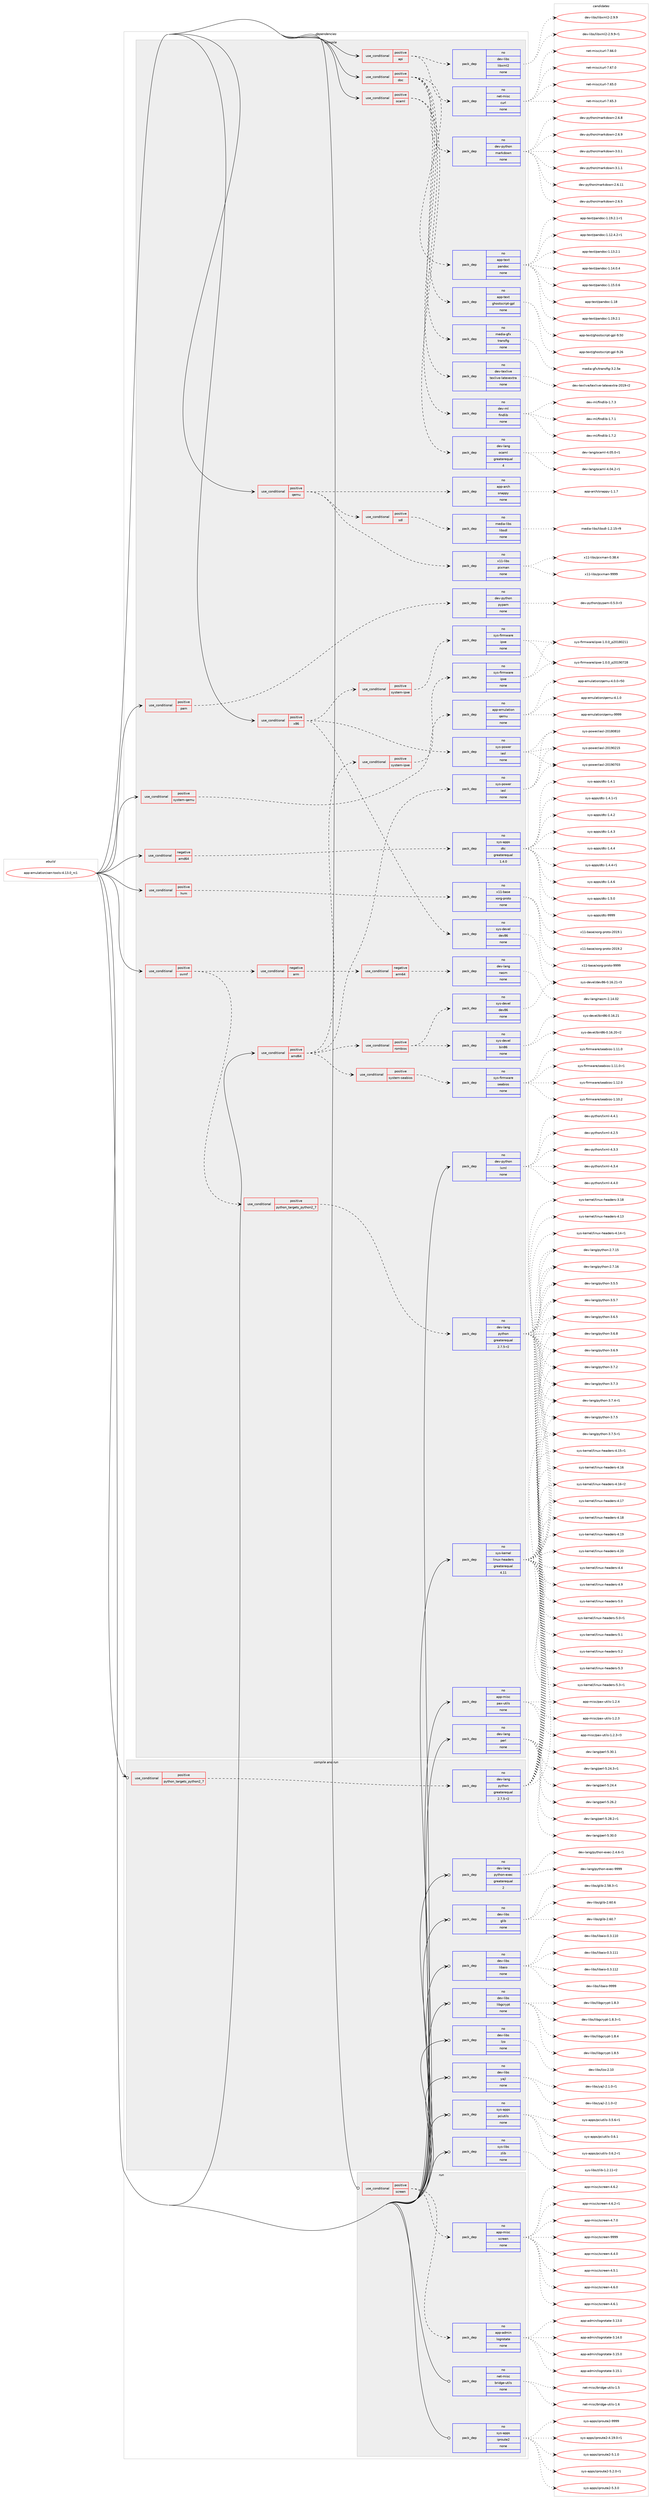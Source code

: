 digraph prolog {

# *************
# Graph options
# *************

newrank=true;
concentrate=true;
compound=true;
graph [rankdir=LR,fontname=Helvetica,fontsize=10,ranksep=1.5];#, ranksep=2.5, nodesep=0.2];
edge  [arrowhead=vee];
node  [fontname=Helvetica,fontsize=10];

# **********
# The ebuild
# **********

subgraph cluster_leftcol {
color=gray;
label=<<i>ebuild</i>>;
id [label="app-emulation/xen-tools-4.13.0_rc1", color=red, width=4, href="../app-emulation/xen-tools-4.13.0_rc1.svg"];
}

# ****************
# The dependencies
# ****************

subgraph cluster_midcol {
color=gray;
label=<<i>dependencies</i>>;
subgraph cluster_compile {
fillcolor="#eeeeee";
style=filled;
label=<<i>compile</i>>;
subgraph cond117964 {
dependency493238 [label=<<TABLE BORDER="0" CELLBORDER="1" CELLSPACING="0" CELLPADDING="4"><TR><TD ROWSPAN="3" CELLPADDING="10">use_conditional</TD></TR><TR><TD>negative</TD></TR><TR><TD>amd64</TD></TR></TABLE>>, shape=none, color=red];
subgraph pack366394 {
dependency493239 [label=<<TABLE BORDER="0" CELLBORDER="1" CELLSPACING="0" CELLPADDING="4" WIDTH="220"><TR><TD ROWSPAN="6" CELLPADDING="30">pack_dep</TD></TR><TR><TD WIDTH="110">no</TD></TR><TR><TD>sys-apps</TD></TR><TR><TD>dtc</TD></TR><TR><TD>greaterequal</TD></TR><TR><TD>1.4.0</TD></TR></TABLE>>, shape=none, color=blue];
}
dependency493238:e -> dependency493239:w [weight=20,style="dashed",arrowhead="vee"];
}
id:e -> dependency493238:w [weight=20,style="solid",arrowhead="vee"];
subgraph cond117965 {
dependency493240 [label=<<TABLE BORDER="0" CELLBORDER="1" CELLSPACING="0" CELLPADDING="4"><TR><TD ROWSPAN="3" CELLPADDING="10">use_conditional</TD></TR><TR><TD>positive</TD></TR><TR><TD>amd64</TD></TR></TABLE>>, shape=none, color=red];
subgraph pack366395 {
dependency493241 [label=<<TABLE BORDER="0" CELLBORDER="1" CELLSPACING="0" CELLPADDING="4" WIDTH="220"><TR><TD ROWSPAN="6" CELLPADDING="30">pack_dep</TD></TR><TR><TD WIDTH="110">no</TD></TR><TR><TD>sys-power</TD></TR><TR><TD>iasl</TD></TR><TR><TD>none</TD></TR><TR><TD></TD></TR></TABLE>>, shape=none, color=blue];
}
dependency493240:e -> dependency493241:w [weight=20,style="dashed",arrowhead="vee"];
subgraph cond117966 {
dependency493242 [label=<<TABLE BORDER="0" CELLBORDER="1" CELLSPACING="0" CELLPADDING="4"><TR><TD ROWSPAN="3" CELLPADDING="10">use_conditional</TD></TR><TR><TD>positive</TD></TR><TR><TD>system-seabios</TD></TR></TABLE>>, shape=none, color=red];
subgraph pack366396 {
dependency493243 [label=<<TABLE BORDER="0" CELLBORDER="1" CELLSPACING="0" CELLPADDING="4" WIDTH="220"><TR><TD ROWSPAN="6" CELLPADDING="30">pack_dep</TD></TR><TR><TD WIDTH="110">no</TD></TR><TR><TD>sys-firmware</TD></TR><TR><TD>seabios</TD></TR><TR><TD>none</TD></TR><TR><TD></TD></TR></TABLE>>, shape=none, color=blue];
}
dependency493242:e -> dependency493243:w [weight=20,style="dashed",arrowhead="vee"];
}
dependency493240:e -> dependency493242:w [weight=20,style="dashed",arrowhead="vee"];
subgraph cond117967 {
dependency493244 [label=<<TABLE BORDER="0" CELLBORDER="1" CELLSPACING="0" CELLPADDING="4"><TR><TD ROWSPAN="3" CELLPADDING="10">use_conditional</TD></TR><TR><TD>positive</TD></TR><TR><TD>system-ipxe</TD></TR></TABLE>>, shape=none, color=red];
subgraph pack366397 {
dependency493245 [label=<<TABLE BORDER="0" CELLBORDER="1" CELLSPACING="0" CELLPADDING="4" WIDTH="220"><TR><TD ROWSPAN="6" CELLPADDING="30">pack_dep</TD></TR><TR><TD WIDTH="110">no</TD></TR><TR><TD>sys-firmware</TD></TR><TR><TD>ipxe</TD></TR><TR><TD>none</TD></TR><TR><TD></TD></TR></TABLE>>, shape=none, color=blue];
}
dependency493244:e -> dependency493245:w [weight=20,style="dashed",arrowhead="vee"];
}
dependency493240:e -> dependency493244:w [weight=20,style="dashed",arrowhead="vee"];
subgraph cond117968 {
dependency493246 [label=<<TABLE BORDER="0" CELLBORDER="1" CELLSPACING="0" CELLPADDING="4"><TR><TD ROWSPAN="3" CELLPADDING="10">use_conditional</TD></TR><TR><TD>positive</TD></TR><TR><TD>rombios</TD></TR></TABLE>>, shape=none, color=red];
subgraph pack366398 {
dependency493247 [label=<<TABLE BORDER="0" CELLBORDER="1" CELLSPACING="0" CELLPADDING="4" WIDTH="220"><TR><TD ROWSPAN="6" CELLPADDING="30">pack_dep</TD></TR><TR><TD WIDTH="110">no</TD></TR><TR><TD>sys-devel</TD></TR><TR><TD>bin86</TD></TR><TR><TD>none</TD></TR><TR><TD></TD></TR></TABLE>>, shape=none, color=blue];
}
dependency493246:e -> dependency493247:w [weight=20,style="dashed",arrowhead="vee"];
subgraph pack366399 {
dependency493248 [label=<<TABLE BORDER="0" CELLBORDER="1" CELLSPACING="0" CELLPADDING="4" WIDTH="220"><TR><TD ROWSPAN="6" CELLPADDING="30">pack_dep</TD></TR><TR><TD WIDTH="110">no</TD></TR><TR><TD>sys-devel</TD></TR><TR><TD>dev86</TD></TR><TR><TD>none</TD></TR><TR><TD></TD></TR></TABLE>>, shape=none, color=blue];
}
dependency493246:e -> dependency493248:w [weight=20,style="dashed",arrowhead="vee"];
}
dependency493240:e -> dependency493246:w [weight=20,style="dashed",arrowhead="vee"];
}
id:e -> dependency493240:w [weight=20,style="solid",arrowhead="vee"];
subgraph cond117969 {
dependency493249 [label=<<TABLE BORDER="0" CELLBORDER="1" CELLSPACING="0" CELLPADDING="4"><TR><TD ROWSPAN="3" CELLPADDING="10">use_conditional</TD></TR><TR><TD>positive</TD></TR><TR><TD>api</TD></TR></TABLE>>, shape=none, color=red];
subgraph pack366400 {
dependency493250 [label=<<TABLE BORDER="0" CELLBORDER="1" CELLSPACING="0" CELLPADDING="4" WIDTH="220"><TR><TD ROWSPAN="6" CELLPADDING="30">pack_dep</TD></TR><TR><TD WIDTH="110">no</TD></TR><TR><TD>dev-libs</TD></TR><TR><TD>libxml2</TD></TR><TR><TD>none</TD></TR><TR><TD></TD></TR></TABLE>>, shape=none, color=blue];
}
dependency493249:e -> dependency493250:w [weight=20,style="dashed",arrowhead="vee"];
subgraph pack366401 {
dependency493251 [label=<<TABLE BORDER="0" CELLBORDER="1" CELLSPACING="0" CELLPADDING="4" WIDTH="220"><TR><TD ROWSPAN="6" CELLPADDING="30">pack_dep</TD></TR><TR><TD WIDTH="110">no</TD></TR><TR><TD>net-misc</TD></TR><TR><TD>curl</TD></TR><TR><TD>none</TD></TR><TR><TD></TD></TR></TABLE>>, shape=none, color=blue];
}
dependency493249:e -> dependency493251:w [weight=20,style="dashed",arrowhead="vee"];
}
id:e -> dependency493249:w [weight=20,style="solid",arrowhead="vee"];
subgraph cond117970 {
dependency493252 [label=<<TABLE BORDER="0" CELLBORDER="1" CELLSPACING="0" CELLPADDING="4"><TR><TD ROWSPAN="3" CELLPADDING="10">use_conditional</TD></TR><TR><TD>positive</TD></TR><TR><TD>doc</TD></TR></TABLE>>, shape=none, color=red];
subgraph pack366402 {
dependency493253 [label=<<TABLE BORDER="0" CELLBORDER="1" CELLSPACING="0" CELLPADDING="4" WIDTH="220"><TR><TD ROWSPAN="6" CELLPADDING="30">pack_dep</TD></TR><TR><TD WIDTH="110">no</TD></TR><TR><TD>app-text</TD></TR><TR><TD>ghostscript-gpl</TD></TR><TR><TD>none</TD></TR><TR><TD></TD></TR></TABLE>>, shape=none, color=blue];
}
dependency493252:e -> dependency493253:w [weight=20,style="dashed",arrowhead="vee"];
subgraph pack366403 {
dependency493254 [label=<<TABLE BORDER="0" CELLBORDER="1" CELLSPACING="0" CELLPADDING="4" WIDTH="220"><TR><TD ROWSPAN="6" CELLPADDING="30">pack_dep</TD></TR><TR><TD WIDTH="110">no</TD></TR><TR><TD>app-text</TD></TR><TR><TD>pandoc</TD></TR><TR><TD>none</TD></TR><TR><TD></TD></TR></TABLE>>, shape=none, color=blue];
}
dependency493252:e -> dependency493254:w [weight=20,style="dashed",arrowhead="vee"];
subgraph pack366404 {
dependency493255 [label=<<TABLE BORDER="0" CELLBORDER="1" CELLSPACING="0" CELLPADDING="4" WIDTH="220"><TR><TD ROWSPAN="6" CELLPADDING="30">pack_dep</TD></TR><TR><TD WIDTH="110">no</TD></TR><TR><TD>dev-python</TD></TR><TR><TD>markdown</TD></TR><TR><TD>none</TD></TR><TR><TD></TD></TR></TABLE>>, shape=none, color=blue];
}
dependency493252:e -> dependency493255:w [weight=20,style="dashed",arrowhead="vee"];
subgraph pack366405 {
dependency493256 [label=<<TABLE BORDER="0" CELLBORDER="1" CELLSPACING="0" CELLPADDING="4" WIDTH="220"><TR><TD ROWSPAN="6" CELLPADDING="30">pack_dep</TD></TR><TR><TD WIDTH="110">no</TD></TR><TR><TD>dev-texlive</TD></TR><TR><TD>texlive-latexextra</TD></TR><TR><TD>none</TD></TR><TR><TD></TD></TR></TABLE>>, shape=none, color=blue];
}
dependency493252:e -> dependency493256:w [weight=20,style="dashed",arrowhead="vee"];
subgraph pack366406 {
dependency493257 [label=<<TABLE BORDER="0" CELLBORDER="1" CELLSPACING="0" CELLPADDING="4" WIDTH="220"><TR><TD ROWSPAN="6" CELLPADDING="30">pack_dep</TD></TR><TR><TD WIDTH="110">no</TD></TR><TR><TD>media-gfx</TD></TR><TR><TD>transfig</TD></TR><TR><TD>none</TD></TR><TR><TD></TD></TR></TABLE>>, shape=none, color=blue];
}
dependency493252:e -> dependency493257:w [weight=20,style="dashed",arrowhead="vee"];
}
id:e -> dependency493252:w [weight=20,style="solid",arrowhead="vee"];
subgraph cond117971 {
dependency493258 [label=<<TABLE BORDER="0" CELLBORDER="1" CELLSPACING="0" CELLPADDING="4"><TR><TD ROWSPAN="3" CELLPADDING="10">use_conditional</TD></TR><TR><TD>positive</TD></TR><TR><TD>hvm</TD></TR></TABLE>>, shape=none, color=red];
subgraph pack366407 {
dependency493259 [label=<<TABLE BORDER="0" CELLBORDER="1" CELLSPACING="0" CELLPADDING="4" WIDTH="220"><TR><TD ROWSPAN="6" CELLPADDING="30">pack_dep</TD></TR><TR><TD WIDTH="110">no</TD></TR><TR><TD>x11-base</TD></TR><TR><TD>xorg-proto</TD></TR><TR><TD>none</TD></TR><TR><TD></TD></TR></TABLE>>, shape=none, color=blue];
}
dependency493258:e -> dependency493259:w [weight=20,style="dashed",arrowhead="vee"];
}
id:e -> dependency493258:w [weight=20,style="solid",arrowhead="vee"];
subgraph cond117972 {
dependency493260 [label=<<TABLE BORDER="0" CELLBORDER="1" CELLSPACING="0" CELLPADDING="4"><TR><TD ROWSPAN="3" CELLPADDING="10">use_conditional</TD></TR><TR><TD>positive</TD></TR><TR><TD>ocaml</TD></TR></TABLE>>, shape=none, color=red];
subgraph pack366408 {
dependency493261 [label=<<TABLE BORDER="0" CELLBORDER="1" CELLSPACING="0" CELLPADDING="4" WIDTH="220"><TR><TD ROWSPAN="6" CELLPADDING="30">pack_dep</TD></TR><TR><TD WIDTH="110">no</TD></TR><TR><TD>dev-ml</TD></TR><TR><TD>findlib</TD></TR><TR><TD>none</TD></TR><TR><TD></TD></TR></TABLE>>, shape=none, color=blue];
}
dependency493260:e -> dependency493261:w [weight=20,style="dashed",arrowhead="vee"];
subgraph pack366409 {
dependency493262 [label=<<TABLE BORDER="0" CELLBORDER="1" CELLSPACING="0" CELLPADDING="4" WIDTH="220"><TR><TD ROWSPAN="6" CELLPADDING="30">pack_dep</TD></TR><TR><TD WIDTH="110">no</TD></TR><TR><TD>dev-lang</TD></TR><TR><TD>ocaml</TD></TR><TR><TD>greaterequal</TD></TR><TR><TD>4</TD></TR></TABLE>>, shape=none, color=blue];
}
dependency493260:e -> dependency493262:w [weight=20,style="dashed",arrowhead="vee"];
}
id:e -> dependency493260:w [weight=20,style="solid",arrowhead="vee"];
subgraph cond117973 {
dependency493263 [label=<<TABLE BORDER="0" CELLBORDER="1" CELLSPACING="0" CELLPADDING="4"><TR><TD ROWSPAN="3" CELLPADDING="10">use_conditional</TD></TR><TR><TD>positive</TD></TR><TR><TD>ovmf</TD></TR></TABLE>>, shape=none, color=red];
subgraph cond117974 {
dependency493264 [label=<<TABLE BORDER="0" CELLBORDER="1" CELLSPACING="0" CELLPADDING="4"><TR><TD ROWSPAN="3" CELLPADDING="10">use_conditional</TD></TR><TR><TD>negative</TD></TR><TR><TD>arm</TD></TR></TABLE>>, shape=none, color=red];
subgraph cond117975 {
dependency493265 [label=<<TABLE BORDER="0" CELLBORDER="1" CELLSPACING="0" CELLPADDING="4"><TR><TD ROWSPAN="3" CELLPADDING="10">use_conditional</TD></TR><TR><TD>negative</TD></TR><TR><TD>arm64</TD></TR></TABLE>>, shape=none, color=red];
subgraph pack366410 {
dependency493266 [label=<<TABLE BORDER="0" CELLBORDER="1" CELLSPACING="0" CELLPADDING="4" WIDTH="220"><TR><TD ROWSPAN="6" CELLPADDING="30">pack_dep</TD></TR><TR><TD WIDTH="110">no</TD></TR><TR><TD>dev-lang</TD></TR><TR><TD>nasm</TD></TR><TR><TD>none</TD></TR><TR><TD></TD></TR></TABLE>>, shape=none, color=blue];
}
dependency493265:e -> dependency493266:w [weight=20,style="dashed",arrowhead="vee"];
}
dependency493264:e -> dependency493265:w [weight=20,style="dashed",arrowhead="vee"];
}
dependency493263:e -> dependency493264:w [weight=20,style="dashed",arrowhead="vee"];
subgraph cond117976 {
dependency493267 [label=<<TABLE BORDER="0" CELLBORDER="1" CELLSPACING="0" CELLPADDING="4"><TR><TD ROWSPAN="3" CELLPADDING="10">use_conditional</TD></TR><TR><TD>positive</TD></TR><TR><TD>python_targets_python2_7</TD></TR></TABLE>>, shape=none, color=red];
subgraph pack366411 {
dependency493268 [label=<<TABLE BORDER="0" CELLBORDER="1" CELLSPACING="0" CELLPADDING="4" WIDTH="220"><TR><TD ROWSPAN="6" CELLPADDING="30">pack_dep</TD></TR><TR><TD WIDTH="110">no</TD></TR><TR><TD>dev-lang</TD></TR><TR><TD>python</TD></TR><TR><TD>greaterequal</TD></TR><TR><TD>2.7.5-r2</TD></TR></TABLE>>, shape=none, color=blue];
}
dependency493267:e -> dependency493268:w [weight=20,style="dashed",arrowhead="vee"];
}
dependency493263:e -> dependency493267:w [weight=20,style="dashed",arrowhead="vee"];
}
id:e -> dependency493263:w [weight=20,style="solid",arrowhead="vee"];
subgraph cond117977 {
dependency493269 [label=<<TABLE BORDER="0" CELLBORDER="1" CELLSPACING="0" CELLPADDING="4"><TR><TD ROWSPAN="3" CELLPADDING="10">use_conditional</TD></TR><TR><TD>positive</TD></TR><TR><TD>pam</TD></TR></TABLE>>, shape=none, color=red];
subgraph pack366412 {
dependency493270 [label=<<TABLE BORDER="0" CELLBORDER="1" CELLSPACING="0" CELLPADDING="4" WIDTH="220"><TR><TD ROWSPAN="6" CELLPADDING="30">pack_dep</TD></TR><TR><TD WIDTH="110">no</TD></TR><TR><TD>dev-python</TD></TR><TR><TD>pypam</TD></TR><TR><TD>none</TD></TR><TR><TD></TD></TR></TABLE>>, shape=none, color=blue];
}
dependency493269:e -> dependency493270:w [weight=20,style="dashed",arrowhead="vee"];
}
id:e -> dependency493269:w [weight=20,style="solid",arrowhead="vee"];
subgraph cond117978 {
dependency493271 [label=<<TABLE BORDER="0" CELLBORDER="1" CELLSPACING="0" CELLPADDING="4"><TR><TD ROWSPAN="3" CELLPADDING="10">use_conditional</TD></TR><TR><TD>positive</TD></TR><TR><TD>qemu</TD></TR></TABLE>>, shape=none, color=red];
subgraph pack366413 {
dependency493272 [label=<<TABLE BORDER="0" CELLBORDER="1" CELLSPACING="0" CELLPADDING="4" WIDTH="220"><TR><TD ROWSPAN="6" CELLPADDING="30">pack_dep</TD></TR><TR><TD WIDTH="110">no</TD></TR><TR><TD>app-arch</TD></TR><TR><TD>snappy</TD></TR><TR><TD>none</TD></TR><TR><TD></TD></TR></TABLE>>, shape=none, color=blue];
}
dependency493271:e -> dependency493272:w [weight=20,style="dashed",arrowhead="vee"];
subgraph pack366414 {
dependency493273 [label=<<TABLE BORDER="0" CELLBORDER="1" CELLSPACING="0" CELLPADDING="4" WIDTH="220"><TR><TD ROWSPAN="6" CELLPADDING="30">pack_dep</TD></TR><TR><TD WIDTH="110">no</TD></TR><TR><TD>x11-libs</TD></TR><TR><TD>pixman</TD></TR><TR><TD>none</TD></TR><TR><TD></TD></TR></TABLE>>, shape=none, color=blue];
}
dependency493271:e -> dependency493273:w [weight=20,style="dashed",arrowhead="vee"];
subgraph cond117979 {
dependency493274 [label=<<TABLE BORDER="0" CELLBORDER="1" CELLSPACING="0" CELLPADDING="4"><TR><TD ROWSPAN="3" CELLPADDING="10">use_conditional</TD></TR><TR><TD>positive</TD></TR><TR><TD>sdl</TD></TR></TABLE>>, shape=none, color=red];
subgraph pack366415 {
dependency493275 [label=<<TABLE BORDER="0" CELLBORDER="1" CELLSPACING="0" CELLPADDING="4" WIDTH="220"><TR><TD ROWSPAN="6" CELLPADDING="30">pack_dep</TD></TR><TR><TD WIDTH="110">no</TD></TR><TR><TD>media-libs</TD></TR><TR><TD>libsdl</TD></TR><TR><TD>none</TD></TR><TR><TD></TD></TR></TABLE>>, shape=none, color=blue];
}
dependency493274:e -> dependency493275:w [weight=20,style="dashed",arrowhead="vee"];
}
dependency493271:e -> dependency493274:w [weight=20,style="dashed",arrowhead="vee"];
}
id:e -> dependency493271:w [weight=20,style="solid",arrowhead="vee"];
subgraph cond117980 {
dependency493276 [label=<<TABLE BORDER="0" CELLBORDER="1" CELLSPACING="0" CELLPADDING="4"><TR><TD ROWSPAN="3" CELLPADDING="10">use_conditional</TD></TR><TR><TD>positive</TD></TR><TR><TD>system-qemu</TD></TR></TABLE>>, shape=none, color=red];
subgraph pack366416 {
dependency493277 [label=<<TABLE BORDER="0" CELLBORDER="1" CELLSPACING="0" CELLPADDING="4" WIDTH="220"><TR><TD ROWSPAN="6" CELLPADDING="30">pack_dep</TD></TR><TR><TD WIDTH="110">no</TD></TR><TR><TD>app-emulation</TD></TR><TR><TD>qemu</TD></TR><TR><TD>none</TD></TR><TR><TD></TD></TR></TABLE>>, shape=none, color=blue];
}
dependency493276:e -> dependency493277:w [weight=20,style="dashed",arrowhead="vee"];
}
id:e -> dependency493276:w [weight=20,style="solid",arrowhead="vee"];
subgraph cond117981 {
dependency493278 [label=<<TABLE BORDER="0" CELLBORDER="1" CELLSPACING="0" CELLPADDING="4"><TR><TD ROWSPAN="3" CELLPADDING="10">use_conditional</TD></TR><TR><TD>positive</TD></TR><TR><TD>x86</TD></TR></TABLE>>, shape=none, color=red];
subgraph pack366417 {
dependency493279 [label=<<TABLE BORDER="0" CELLBORDER="1" CELLSPACING="0" CELLPADDING="4" WIDTH="220"><TR><TD ROWSPAN="6" CELLPADDING="30">pack_dep</TD></TR><TR><TD WIDTH="110">no</TD></TR><TR><TD>sys-devel</TD></TR><TR><TD>dev86</TD></TR><TR><TD>none</TD></TR><TR><TD></TD></TR></TABLE>>, shape=none, color=blue];
}
dependency493278:e -> dependency493279:w [weight=20,style="dashed",arrowhead="vee"];
subgraph cond117982 {
dependency493280 [label=<<TABLE BORDER="0" CELLBORDER="1" CELLSPACING="0" CELLPADDING="4"><TR><TD ROWSPAN="3" CELLPADDING="10">use_conditional</TD></TR><TR><TD>positive</TD></TR><TR><TD>system-ipxe</TD></TR></TABLE>>, shape=none, color=red];
subgraph pack366418 {
dependency493281 [label=<<TABLE BORDER="0" CELLBORDER="1" CELLSPACING="0" CELLPADDING="4" WIDTH="220"><TR><TD ROWSPAN="6" CELLPADDING="30">pack_dep</TD></TR><TR><TD WIDTH="110">no</TD></TR><TR><TD>sys-firmware</TD></TR><TR><TD>ipxe</TD></TR><TR><TD>none</TD></TR><TR><TD></TD></TR></TABLE>>, shape=none, color=blue];
}
dependency493280:e -> dependency493281:w [weight=20,style="dashed",arrowhead="vee"];
}
dependency493278:e -> dependency493280:w [weight=20,style="dashed",arrowhead="vee"];
subgraph pack366419 {
dependency493282 [label=<<TABLE BORDER="0" CELLBORDER="1" CELLSPACING="0" CELLPADDING="4" WIDTH="220"><TR><TD ROWSPAN="6" CELLPADDING="30">pack_dep</TD></TR><TR><TD WIDTH="110">no</TD></TR><TR><TD>sys-power</TD></TR><TR><TD>iasl</TD></TR><TR><TD>none</TD></TR><TR><TD></TD></TR></TABLE>>, shape=none, color=blue];
}
dependency493278:e -> dependency493282:w [weight=20,style="dashed",arrowhead="vee"];
}
id:e -> dependency493278:w [weight=20,style="solid",arrowhead="vee"];
subgraph pack366420 {
dependency493283 [label=<<TABLE BORDER="0" CELLBORDER="1" CELLSPACING="0" CELLPADDING="4" WIDTH="220"><TR><TD ROWSPAN="6" CELLPADDING="30">pack_dep</TD></TR><TR><TD WIDTH="110">no</TD></TR><TR><TD>app-misc</TD></TR><TR><TD>pax-utils</TD></TR><TR><TD>none</TD></TR><TR><TD></TD></TR></TABLE>>, shape=none, color=blue];
}
id:e -> dependency493283:w [weight=20,style="solid",arrowhead="vee"];
subgraph pack366421 {
dependency493284 [label=<<TABLE BORDER="0" CELLBORDER="1" CELLSPACING="0" CELLPADDING="4" WIDTH="220"><TR><TD ROWSPAN="6" CELLPADDING="30">pack_dep</TD></TR><TR><TD WIDTH="110">no</TD></TR><TR><TD>dev-lang</TD></TR><TR><TD>perl</TD></TR><TR><TD>none</TD></TR><TR><TD></TD></TR></TABLE>>, shape=none, color=blue];
}
id:e -> dependency493284:w [weight=20,style="solid",arrowhead="vee"];
subgraph pack366422 {
dependency493285 [label=<<TABLE BORDER="0" CELLBORDER="1" CELLSPACING="0" CELLPADDING="4" WIDTH="220"><TR><TD ROWSPAN="6" CELLPADDING="30">pack_dep</TD></TR><TR><TD WIDTH="110">no</TD></TR><TR><TD>dev-python</TD></TR><TR><TD>lxml</TD></TR><TR><TD>none</TD></TR><TR><TD></TD></TR></TABLE>>, shape=none, color=blue];
}
id:e -> dependency493285:w [weight=20,style="solid",arrowhead="vee"];
subgraph pack366423 {
dependency493286 [label=<<TABLE BORDER="0" CELLBORDER="1" CELLSPACING="0" CELLPADDING="4" WIDTH="220"><TR><TD ROWSPAN="6" CELLPADDING="30">pack_dep</TD></TR><TR><TD WIDTH="110">no</TD></TR><TR><TD>sys-kernel</TD></TR><TR><TD>linux-headers</TD></TR><TR><TD>greaterequal</TD></TR><TR><TD>4.11</TD></TR></TABLE>>, shape=none, color=blue];
}
id:e -> dependency493286:w [weight=20,style="solid",arrowhead="vee"];
}
subgraph cluster_compileandrun {
fillcolor="#eeeeee";
style=filled;
label=<<i>compile and run</i>>;
subgraph cond117983 {
dependency493287 [label=<<TABLE BORDER="0" CELLBORDER="1" CELLSPACING="0" CELLPADDING="4"><TR><TD ROWSPAN="3" CELLPADDING="10">use_conditional</TD></TR><TR><TD>positive</TD></TR><TR><TD>python_targets_python2_7</TD></TR></TABLE>>, shape=none, color=red];
subgraph pack366424 {
dependency493288 [label=<<TABLE BORDER="0" CELLBORDER="1" CELLSPACING="0" CELLPADDING="4" WIDTH="220"><TR><TD ROWSPAN="6" CELLPADDING="30">pack_dep</TD></TR><TR><TD WIDTH="110">no</TD></TR><TR><TD>dev-lang</TD></TR><TR><TD>python</TD></TR><TR><TD>greaterequal</TD></TR><TR><TD>2.7.5-r2</TD></TR></TABLE>>, shape=none, color=blue];
}
dependency493287:e -> dependency493288:w [weight=20,style="dashed",arrowhead="vee"];
}
id:e -> dependency493287:w [weight=20,style="solid",arrowhead="odotvee"];
subgraph pack366425 {
dependency493289 [label=<<TABLE BORDER="0" CELLBORDER="1" CELLSPACING="0" CELLPADDING="4" WIDTH="220"><TR><TD ROWSPAN="6" CELLPADDING="30">pack_dep</TD></TR><TR><TD WIDTH="110">no</TD></TR><TR><TD>dev-lang</TD></TR><TR><TD>python-exec</TD></TR><TR><TD>greaterequal</TD></TR><TR><TD>2</TD></TR></TABLE>>, shape=none, color=blue];
}
id:e -> dependency493289:w [weight=20,style="solid",arrowhead="odotvee"];
subgraph pack366426 {
dependency493290 [label=<<TABLE BORDER="0" CELLBORDER="1" CELLSPACING="0" CELLPADDING="4" WIDTH="220"><TR><TD ROWSPAN="6" CELLPADDING="30">pack_dep</TD></TR><TR><TD WIDTH="110">no</TD></TR><TR><TD>dev-libs</TD></TR><TR><TD>glib</TD></TR><TR><TD>none</TD></TR><TR><TD></TD></TR></TABLE>>, shape=none, color=blue];
}
id:e -> dependency493290:w [weight=20,style="solid",arrowhead="odotvee"];
subgraph pack366427 {
dependency493291 [label=<<TABLE BORDER="0" CELLBORDER="1" CELLSPACING="0" CELLPADDING="4" WIDTH="220"><TR><TD ROWSPAN="6" CELLPADDING="30">pack_dep</TD></TR><TR><TD WIDTH="110">no</TD></TR><TR><TD>dev-libs</TD></TR><TR><TD>libaio</TD></TR><TR><TD>none</TD></TR><TR><TD></TD></TR></TABLE>>, shape=none, color=blue];
}
id:e -> dependency493291:w [weight=20,style="solid",arrowhead="odotvee"];
subgraph pack366428 {
dependency493292 [label=<<TABLE BORDER="0" CELLBORDER="1" CELLSPACING="0" CELLPADDING="4" WIDTH="220"><TR><TD ROWSPAN="6" CELLPADDING="30">pack_dep</TD></TR><TR><TD WIDTH="110">no</TD></TR><TR><TD>dev-libs</TD></TR><TR><TD>libgcrypt</TD></TR><TR><TD>none</TD></TR><TR><TD></TD></TR></TABLE>>, shape=none, color=blue];
}
id:e -> dependency493292:w [weight=20,style="solid",arrowhead="odotvee"];
subgraph pack366429 {
dependency493293 [label=<<TABLE BORDER="0" CELLBORDER="1" CELLSPACING="0" CELLPADDING="4" WIDTH="220"><TR><TD ROWSPAN="6" CELLPADDING="30">pack_dep</TD></TR><TR><TD WIDTH="110">no</TD></TR><TR><TD>dev-libs</TD></TR><TR><TD>lzo</TD></TR><TR><TD>none</TD></TR><TR><TD></TD></TR></TABLE>>, shape=none, color=blue];
}
id:e -> dependency493293:w [weight=20,style="solid",arrowhead="odotvee"];
subgraph pack366430 {
dependency493294 [label=<<TABLE BORDER="0" CELLBORDER="1" CELLSPACING="0" CELLPADDING="4" WIDTH="220"><TR><TD ROWSPAN="6" CELLPADDING="30">pack_dep</TD></TR><TR><TD WIDTH="110">no</TD></TR><TR><TD>dev-libs</TD></TR><TR><TD>yajl</TD></TR><TR><TD>none</TD></TR><TR><TD></TD></TR></TABLE>>, shape=none, color=blue];
}
id:e -> dependency493294:w [weight=20,style="solid",arrowhead="odotvee"];
subgraph pack366431 {
dependency493295 [label=<<TABLE BORDER="0" CELLBORDER="1" CELLSPACING="0" CELLPADDING="4" WIDTH="220"><TR><TD ROWSPAN="6" CELLPADDING="30">pack_dep</TD></TR><TR><TD WIDTH="110">no</TD></TR><TR><TD>sys-apps</TD></TR><TR><TD>pciutils</TD></TR><TR><TD>none</TD></TR><TR><TD></TD></TR></TABLE>>, shape=none, color=blue];
}
id:e -> dependency493295:w [weight=20,style="solid",arrowhead="odotvee"];
subgraph pack366432 {
dependency493296 [label=<<TABLE BORDER="0" CELLBORDER="1" CELLSPACING="0" CELLPADDING="4" WIDTH="220"><TR><TD ROWSPAN="6" CELLPADDING="30">pack_dep</TD></TR><TR><TD WIDTH="110">no</TD></TR><TR><TD>sys-libs</TD></TR><TR><TD>zlib</TD></TR><TR><TD>none</TD></TR><TR><TD></TD></TR></TABLE>>, shape=none, color=blue];
}
id:e -> dependency493296:w [weight=20,style="solid",arrowhead="odotvee"];
}
subgraph cluster_run {
fillcolor="#eeeeee";
style=filled;
label=<<i>run</i>>;
subgraph cond117984 {
dependency493297 [label=<<TABLE BORDER="0" CELLBORDER="1" CELLSPACING="0" CELLPADDING="4"><TR><TD ROWSPAN="3" CELLPADDING="10">use_conditional</TD></TR><TR><TD>positive</TD></TR><TR><TD>screen</TD></TR></TABLE>>, shape=none, color=red];
subgraph pack366433 {
dependency493298 [label=<<TABLE BORDER="0" CELLBORDER="1" CELLSPACING="0" CELLPADDING="4" WIDTH="220"><TR><TD ROWSPAN="6" CELLPADDING="30">pack_dep</TD></TR><TR><TD WIDTH="110">no</TD></TR><TR><TD>app-misc</TD></TR><TR><TD>screen</TD></TR><TR><TD>none</TD></TR><TR><TD></TD></TR></TABLE>>, shape=none, color=blue];
}
dependency493297:e -> dependency493298:w [weight=20,style="dashed",arrowhead="vee"];
subgraph pack366434 {
dependency493299 [label=<<TABLE BORDER="0" CELLBORDER="1" CELLSPACING="0" CELLPADDING="4" WIDTH="220"><TR><TD ROWSPAN="6" CELLPADDING="30">pack_dep</TD></TR><TR><TD WIDTH="110">no</TD></TR><TR><TD>app-admin</TD></TR><TR><TD>logrotate</TD></TR><TR><TD>none</TD></TR><TR><TD></TD></TR></TABLE>>, shape=none, color=blue];
}
dependency493297:e -> dependency493299:w [weight=20,style="dashed",arrowhead="vee"];
}
id:e -> dependency493297:w [weight=20,style="solid",arrowhead="odot"];
subgraph pack366435 {
dependency493300 [label=<<TABLE BORDER="0" CELLBORDER="1" CELLSPACING="0" CELLPADDING="4" WIDTH="220"><TR><TD ROWSPAN="6" CELLPADDING="30">pack_dep</TD></TR><TR><TD WIDTH="110">no</TD></TR><TR><TD>net-misc</TD></TR><TR><TD>bridge-utils</TD></TR><TR><TD>none</TD></TR><TR><TD></TD></TR></TABLE>>, shape=none, color=blue];
}
id:e -> dependency493300:w [weight=20,style="solid",arrowhead="odot"];
subgraph pack366436 {
dependency493301 [label=<<TABLE BORDER="0" CELLBORDER="1" CELLSPACING="0" CELLPADDING="4" WIDTH="220"><TR><TD ROWSPAN="6" CELLPADDING="30">pack_dep</TD></TR><TR><TD WIDTH="110">no</TD></TR><TR><TD>sys-apps</TD></TR><TR><TD>iproute2</TD></TR><TR><TD>none</TD></TR><TR><TD></TD></TR></TABLE>>, shape=none, color=blue];
}
id:e -> dependency493301:w [weight=20,style="solid",arrowhead="odot"];
}
}

# **************
# The candidates
# **************

subgraph cluster_choices {
rank=same;
color=gray;
label=<<i>candidates</i>>;

subgraph choice366394 {
color=black;
nodesep=1;
choice11512111545971121121154710011699454946524649 [label="sys-apps/dtc-1.4.1", color=red, width=4,href="../sys-apps/dtc-1.4.1.svg"];
choice115121115459711211211547100116994549465246494511449 [label="sys-apps/dtc-1.4.1-r1", color=red, width=4,href="../sys-apps/dtc-1.4.1-r1.svg"];
choice11512111545971121121154710011699454946524650 [label="sys-apps/dtc-1.4.2", color=red, width=4,href="../sys-apps/dtc-1.4.2.svg"];
choice11512111545971121121154710011699454946524651 [label="sys-apps/dtc-1.4.3", color=red, width=4,href="../sys-apps/dtc-1.4.3.svg"];
choice11512111545971121121154710011699454946524652 [label="sys-apps/dtc-1.4.4", color=red, width=4,href="../sys-apps/dtc-1.4.4.svg"];
choice115121115459711211211547100116994549465246524511449 [label="sys-apps/dtc-1.4.4-r1", color=red, width=4,href="../sys-apps/dtc-1.4.4-r1.svg"];
choice11512111545971121121154710011699454946524654 [label="sys-apps/dtc-1.4.6", color=red, width=4,href="../sys-apps/dtc-1.4.6.svg"];
choice11512111545971121121154710011699454946534648 [label="sys-apps/dtc-1.5.0", color=red, width=4,href="../sys-apps/dtc-1.5.0.svg"];
choice115121115459711211211547100116994557575757 [label="sys-apps/dtc-9999", color=red, width=4,href="../sys-apps/dtc-9999.svg"];
dependency493239:e -> choice11512111545971121121154710011699454946524649:w [style=dotted,weight="100"];
dependency493239:e -> choice115121115459711211211547100116994549465246494511449:w [style=dotted,weight="100"];
dependency493239:e -> choice11512111545971121121154710011699454946524650:w [style=dotted,weight="100"];
dependency493239:e -> choice11512111545971121121154710011699454946524651:w [style=dotted,weight="100"];
dependency493239:e -> choice11512111545971121121154710011699454946524652:w [style=dotted,weight="100"];
dependency493239:e -> choice115121115459711211211547100116994549465246524511449:w [style=dotted,weight="100"];
dependency493239:e -> choice11512111545971121121154710011699454946524654:w [style=dotted,weight="100"];
dependency493239:e -> choice11512111545971121121154710011699454946534648:w [style=dotted,weight="100"];
dependency493239:e -> choice115121115459711211211547100116994557575757:w [style=dotted,weight="100"];
}
subgraph choice366395 {
color=black;
nodesep=1;
choice115121115451121111191011144710597115108455048495648564948 [label="sys-power/iasl-20180810", color=red, width=4,href="../sys-power/iasl-20180810.svg"];
choice115121115451121111191011144710597115108455048495748504953 [label="sys-power/iasl-20190215", color=red, width=4,href="../sys-power/iasl-20190215.svg"];
choice115121115451121111191011144710597115108455048495748554851 [label="sys-power/iasl-20190703", color=red, width=4,href="../sys-power/iasl-20190703.svg"];
dependency493241:e -> choice115121115451121111191011144710597115108455048495648564948:w [style=dotted,weight="100"];
dependency493241:e -> choice115121115451121111191011144710597115108455048495748504953:w [style=dotted,weight="100"];
dependency493241:e -> choice115121115451121111191011144710597115108455048495748554851:w [style=dotted,weight="100"];
}
subgraph choice366396 {
color=black;
nodesep=1;
choice115121115451021051141091199711410147115101979810511111545494649484650 [label="sys-firmware/seabios-1.10.2", color=red, width=4,href="../sys-firmware/seabios-1.10.2.svg"];
choice115121115451021051141091199711410147115101979810511111545494649494648 [label="sys-firmware/seabios-1.11.0", color=red, width=4,href="../sys-firmware/seabios-1.11.0.svg"];
choice1151211154510210511410911997114101471151019798105111115454946494946484511449 [label="sys-firmware/seabios-1.11.0-r1", color=red, width=4,href="../sys-firmware/seabios-1.11.0-r1.svg"];
choice115121115451021051141091199711410147115101979810511111545494649504648 [label="sys-firmware/seabios-1.12.0", color=red, width=4,href="../sys-firmware/seabios-1.12.0.svg"];
dependency493243:e -> choice115121115451021051141091199711410147115101979810511111545494649484650:w [style=dotted,weight="100"];
dependency493243:e -> choice115121115451021051141091199711410147115101979810511111545494649494648:w [style=dotted,weight="100"];
dependency493243:e -> choice1151211154510210511410911997114101471151019798105111115454946494946484511449:w [style=dotted,weight="100"];
dependency493243:e -> choice115121115451021051141091199711410147115101979810511111545494649504648:w [style=dotted,weight="100"];
}
subgraph choice366397 {
color=black;
nodesep=1;
choice115121115451021051141091199711410147105112120101454946484648951125048495648504949 [label="sys-firmware/ipxe-1.0.0_p20180211", color=red, width=4,href="../sys-firmware/ipxe-1.0.0_p20180211.svg"];
choice115121115451021051141091199711410147105112120101454946484648951125048495748555056 [label="sys-firmware/ipxe-1.0.0_p20190728", color=red, width=4,href="../sys-firmware/ipxe-1.0.0_p20190728.svg"];
dependency493245:e -> choice115121115451021051141091199711410147105112120101454946484648951125048495648504949:w [style=dotted,weight="100"];
dependency493245:e -> choice115121115451021051141091199711410147105112120101454946484648951125048495748555056:w [style=dotted,weight="100"];
}
subgraph choice366398 {
color=black;
nodesep=1;
choice115121115451001011181011084798105110565445484649544650484511450 [label="sys-devel/bin86-0.16.20-r2", color=red, width=4,href="../sys-devel/bin86-0.16.20-r2.svg"];
choice11512111545100101118101108479810511056544548464954465049 [label="sys-devel/bin86-0.16.21", color=red, width=4,href="../sys-devel/bin86-0.16.21.svg"];
dependency493247:e -> choice115121115451001011181011084798105110565445484649544650484511450:w [style=dotted,weight="100"];
dependency493247:e -> choice11512111545100101118101108479810511056544548464954465049:w [style=dotted,weight="100"];
}
subgraph choice366399 {
color=black;
nodesep=1;
choice1151211154510010111810110847100101118565445484649544650494511451 [label="sys-devel/dev86-0.16.21-r3", color=red, width=4,href="../sys-devel/dev86-0.16.21-r3.svg"];
dependency493248:e -> choice1151211154510010111810110847100101118565445484649544650494511451:w [style=dotted,weight="100"];
}
subgraph choice366400 {
color=black;
nodesep=1;
choice1001011184510810598115471081059812010910850455046574657 [label="dev-libs/libxml2-2.9.9", color=red, width=4,href="../dev-libs/libxml2-2.9.9.svg"];
choice10010111845108105981154710810598120109108504550465746574511449 [label="dev-libs/libxml2-2.9.9-r1", color=red, width=4,href="../dev-libs/libxml2-2.9.9-r1.svg"];
dependency493250:e -> choice1001011184510810598115471081059812010910850455046574657:w [style=dotted,weight="100"];
dependency493250:e -> choice10010111845108105981154710810598120109108504550465746574511449:w [style=dotted,weight="100"];
}
subgraph choice366401 {
color=black;
nodesep=1;
choice1101011164510910511599479911711410845554654534648 [label="net-misc/curl-7.65.0", color=red, width=4,href="../net-misc/curl-7.65.0.svg"];
choice1101011164510910511599479911711410845554654534651 [label="net-misc/curl-7.65.3", color=red, width=4,href="../net-misc/curl-7.65.3.svg"];
choice1101011164510910511599479911711410845554654544648 [label="net-misc/curl-7.66.0", color=red, width=4,href="../net-misc/curl-7.66.0.svg"];
choice1101011164510910511599479911711410845554654554648 [label="net-misc/curl-7.67.0", color=red, width=4,href="../net-misc/curl-7.67.0.svg"];
dependency493251:e -> choice1101011164510910511599479911711410845554654534648:w [style=dotted,weight="100"];
dependency493251:e -> choice1101011164510910511599479911711410845554654534651:w [style=dotted,weight="100"];
dependency493251:e -> choice1101011164510910511599479911711410845554654544648:w [style=dotted,weight="100"];
dependency493251:e -> choice1101011164510910511599479911711410845554654554648:w [style=dotted,weight="100"];
}
subgraph choice366402 {
color=black;
nodesep=1;
choice97112112451161011201164710310411111511611599114105112116451031121084557465054 [label="app-text/ghostscript-gpl-9.26", color=red, width=4,href="../app-text/ghostscript-gpl-9.26.svg"];
choice97112112451161011201164710310411111511611599114105112116451031121084557465348 [label="app-text/ghostscript-gpl-9.50", color=red, width=4,href="../app-text/ghostscript-gpl-9.50.svg"];
dependency493253:e -> choice97112112451161011201164710310411111511611599114105112116451031121084557465054:w [style=dotted,weight="100"];
dependency493253:e -> choice97112112451161011201164710310411111511611599114105112116451031121084557465348:w [style=dotted,weight="100"];
}
subgraph choice366403 {
color=black;
nodesep=1;
choice97112112451161011201164711297110100111994549464950465246504511449 [label="app-text/pandoc-1.12.4.2-r1", color=red, width=4,href="../app-text/pandoc-1.12.4.2-r1.svg"];
choice9711211245116101120116471129711010011199454946495146504649 [label="app-text/pandoc-1.13.2.1", color=red, width=4,href="../app-text/pandoc-1.13.2.1.svg"];
choice9711211245116101120116471129711010011199454946495246484652 [label="app-text/pandoc-1.14.0.4", color=red, width=4,href="../app-text/pandoc-1.14.0.4.svg"];
choice9711211245116101120116471129711010011199454946495346484654 [label="app-text/pandoc-1.15.0.6", color=red, width=4,href="../app-text/pandoc-1.15.0.6.svg"];
choice97112112451161011201164711297110100111994549464956 [label="app-text/pandoc-1.18", color=red, width=4,href="../app-text/pandoc-1.18.svg"];
choice9711211245116101120116471129711010011199454946495746504649 [label="app-text/pandoc-1.19.2.1", color=red, width=4,href="../app-text/pandoc-1.19.2.1.svg"];
choice97112112451161011201164711297110100111994549464957465046494511449 [label="app-text/pandoc-1.19.2.1-r1", color=red, width=4,href="../app-text/pandoc-1.19.2.1-r1.svg"];
dependency493254:e -> choice97112112451161011201164711297110100111994549464950465246504511449:w [style=dotted,weight="100"];
dependency493254:e -> choice9711211245116101120116471129711010011199454946495146504649:w [style=dotted,weight="100"];
dependency493254:e -> choice9711211245116101120116471129711010011199454946495246484652:w [style=dotted,weight="100"];
dependency493254:e -> choice9711211245116101120116471129711010011199454946495346484654:w [style=dotted,weight="100"];
dependency493254:e -> choice97112112451161011201164711297110100111994549464956:w [style=dotted,weight="100"];
dependency493254:e -> choice9711211245116101120116471129711010011199454946495746504649:w [style=dotted,weight="100"];
dependency493254:e -> choice97112112451161011201164711297110100111994549464957465046494511449:w [style=dotted,weight="100"];
}
subgraph choice366404 {
color=black;
nodesep=1;
choice10010111845112121116104111110471099711410710011111911045504654464949 [label="dev-python/markdown-2.6.11", color=red, width=4,href="../dev-python/markdown-2.6.11.svg"];
choice100101118451121211161041111104710997114107100111119110455046544653 [label="dev-python/markdown-2.6.5", color=red, width=4,href="../dev-python/markdown-2.6.5.svg"];
choice100101118451121211161041111104710997114107100111119110455046544656 [label="dev-python/markdown-2.6.8", color=red, width=4,href="../dev-python/markdown-2.6.8.svg"];
choice100101118451121211161041111104710997114107100111119110455046544657 [label="dev-python/markdown-2.6.9", color=red, width=4,href="../dev-python/markdown-2.6.9.svg"];
choice100101118451121211161041111104710997114107100111119110455146484649 [label="dev-python/markdown-3.0.1", color=red, width=4,href="../dev-python/markdown-3.0.1.svg"];
choice100101118451121211161041111104710997114107100111119110455146494649 [label="dev-python/markdown-3.1.1", color=red, width=4,href="../dev-python/markdown-3.1.1.svg"];
dependency493255:e -> choice10010111845112121116104111110471099711410710011111911045504654464949:w [style=dotted,weight="100"];
dependency493255:e -> choice100101118451121211161041111104710997114107100111119110455046544653:w [style=dotted,weight="100"];
dependency493255:e -> choice100101118451121211161041111104710997114107100111119110455046544656:w [style=dotted,weight="100"];
dependency493255:e -> choice100101118451121211161041111104710997114107100111119110455046544657:w [style=dotted,weight="100"];
dependency493255:e -> choice100101118451121211161041111104710997114107100111119110455146484649:w [style=dotted,weight="100"];
dependency493255:e -> choice100101118451121211161041111104710997114107100111119110455146494649:w [style=dotted,weight="100"];
}
subgraph choice366405 {
color=black;
nodesep=1;
choice100101118451161011201081051181014711610112010810511810145108971161011201011201161149745504849574511450 [label="dev-texlive/texlive-latexextra-2019-r2", color=red, width=4,href="../dev-texlive/texlive-latexextra-2019-r2.svg"];
dependency493256:e -> choice100101118451161011201081051181014711610112010810511810145108971161011201011201161149745504849574511450:w [style=dotted,weight="100"];
}
subgraph choice366406 {
color=black;
nodesep=1;
choice10910110010597451031021204711611497110115102105103455146504653101 [label="media-gfx/transfig-3.2.5e", color=red, width=4,href="../media-gfx/transfig-3.2.5e.svg"];
dependency493257:e -> choice10910110010597451031021204711611497110115102105103455146504653101:w [style=dotted,weight="100"];
}
subgraph choice366407 {
color=black;
nodesep=1;
choice1204949459897115101471201111141034511211411111611145504849574649 [label="x11-base/xorg-proto-2019.1", color=red, width=4,href="../x11-base/xorg-proto-2019.1.svg"];
choice1204949459897115101471201111141034511211411111611145504849574650 [label="x11-base/xorg-proto-2019.2", color=red, width=4,href="../x11-base/xorg-proto-2019.2.svg"];
choice120494945989711510147120111114103451121141111161114557575757 [label="x11-base/xorg-proto-9999", color=red, width=4,href="../x11-base/xorg-proto-9999.svg"];
dependency493259:e -> choice1204949459897115101471201111141034511211411111611145504849574649:w [style=dotted,weight="100"];
dependency493259:e -> choice1204949459897115101471201111141034511211411111611145504849574650:w [style=dotted,weight="100"];
dependency493259:e -> choice120494945989711510147120111114103451121141111161114557575757:w [style=dotted,weight="100"];
}
subgraph choice366408 {
color=black;
nodesep=1;
choice100101118451091084710210511010010810598454946554649 [label="dev-ml/findlib-1.7.1", color=red, width=4,href="../dev-ml/findlib-1.7.1.svg"];
choice100101118451091084710210511010010810598454946554650 [label="dev-ml/findlib-1.7.2", color=red, width=4,href="../dev-ml/findlib-1.7.2.svg"];
choice100101118451091084710210511010010810598454946554651 [label="dev-ml/findlib-1.7.3", color=red, width=4,href="../dev-ml/findlib-1.7.3.svg"];
dependency493261:e -> choice100101118451091084710210511010010810598454946554649:w [style=dotted,weight="100"];
dependency493261:e -> choice100101118451091084710210511010010810598454946554650:w [style=dotted,weight="100"];
dependency493261:e -> choice100101118451091084710210511010010810598454946554651:w [style=dotted,weight="100"];
}
subgraph choice366409 {
color=black;
nodesep=1;
choice1001011184510897110103471119997109108455246485246504511449 [label="dev-lang/ocaml-4.04.2-r1", color=red, width=4,href="../dev-lang/ocaml-4.04.2-r1.svg"];
choice1001011184510897110103471119997109108455246485346484511449 [label="dev-lang/ocaml-4.05.0-r1", color=red, width=4,href="../dev-lang/ocaml-4.05.0-r1.svg"];
dependency493262:e -> choice1001011184510897110103471119997109108455246485246504511449:w [style=dotted,weight="100"];
dependency493262:e -> choice1001011184510897110103471119997109108455246485346484511449:w [style=dotted,weight="100"];
}
subgraph choice366410 {
color=black;
nodesep=1;
choice100101118451089711010347110971151094550464952464850 [label="dev-lang/nasm-2.14.02", color=red, width=4,href="../dev-lang/nasm-2.14.02.svg"];
dependency493266:e -> choice100101118451089711010347110971151094550464952464850:w [style=dotted,weight="100"];
}
subgraph choice366411 {
color=black;
nodesep=1;
choice10010111845108971101034711212111610411111045504655464953 [label="dev-lang/python-2.7.15", color=red, width=4,href="../dev-lang/python-2.7.15.svg"];
choice10010111845108971101034711212111610411111045504655464954 [label="dev-lang/python-2.7.16", color=red, width=4,href="../dev-lang/python-2.7.16.svg"];
choice100101118451089711010347112121116104111110455146534653 [label="dev-lang/python-3.5.5", color=red, width=4,href="../dev-lang/python-3.5.5.svg"];
choice100101118451089711010347112121116104111110455146534655 [label="dev-lang/python-3.5.7", color=red, width=4,href="../dev-lang/python-3.5.7.svg"];
choice100101118451089711010347112121116104111110455146544653 [label="dev-lang/python-3.6.5", color=red, width=4,href="../dev-lang/python-3.6.5.svg"];
choice100101118451089711010347112121116104111110455146544656 [label="dev-lang/python-3.6.8", color=red, width=4,href="../dev-lang/python-3.6.8.svg"];
choice100101118451089711010347112121116104111110455146544657 [label="dev-lang/python-3.6.9", color=red, width=4,href="../dev-lang/python-3.6.9.svg"];
choice100101118451089711010347112121116104111110455146554650 [label="dev-lang/python-3.7.2", color=red, width=4,href="../dev-lang/python-3.7.2.svg"];
choice100101118451089711010347112121116104111110455146554651 [label="dev-lang/python-3.7.3", color=red, width=4,href="../dev-lang/python-3.7.3.svg"];
choice1001011184510897110103471121211161041111104551465546524511449 [label="dev-lang/python-3.7.4-r1", color=red, width=4,href="../dev-lang/python-3.7.4-r1.svg"];
choice100101118451089711010347112121116104111110455146554653 [label="dev-lang/python-3.7.5", color=red, width=4,href="../dev-lang/python-3.7.5.svg"];
choice1001011184510897110103471121211161041111104551465546534511449 [label="dev-lang/python-3.7.5-r1", color=red, width=4,href="../dev-lang/python-3.7.5-r1.svg"];
dependency493268:e -> choice10010111845108971101034711212111610411111045504655464953:w [style=dotted,weight="100"];
dependency493268:e -> choice10010111845108971101034711212111610411111045504655464954:w [style=dotted,weight="100"];
dependency493268:e -> choice100101118451089711010347112121116104111110455146534653:w [style=dotted,weight="100"];
dependency493268:e -> choice100101118451089711010347112121116104111110455146534655:w [style=dotted,weight="100"];
dependency493268:e -> choice100101118451089711010347112121116104111110455146544653:w [style=dotted,weight="100"];
dependency493268:e -> choice100101118451089711010347112121116104111110455146544656:w [style=dotted,weight="100"];
dependency493268:e -> choice100101118451089711010347112121116104111110455146544657:w [style=dotted,weight="100"];
dependency493268:e -> choice100101118451089711010347112121116104111110455146554650:w [style=dotted,weight="100"];
dependency493268:e -> choice100101118451089711010347112121116104111110455146554651:w [style=dotted,weight="100"];
dependency493268:e -> choice1001011184510897110103471121211161041111104551465546524511449:w [style=dotted,weight="100"];
dependency493268:e -> choice100101118451089711010347112121116104111110455146554653:w [style=dotted,weight="100"];
dependency493268:e -> choice1001011184510897110103471121211161041111104551465546534511449:w [style=dotted,weight="100"];
}
subgraph choice366412 {
color=black;
nodesep=1;
choice1001011184511212111610411111047112121112971094548465346484511451 [label="dev-python/pypam-0.5.0-r3", color=red, width=4,href="../dev-python/pypam-0.5.0-r3.svg"];
dependency493270:e -> choice1001011184511212111610411111047112121112971094548465346484511451:w [style=dotted,weight="100"];
}
subgraph choice366413 {
color=black;
nodesep=1;
choice971121124597114991044711511097112112121454946494655 [label="app-arch/snappy-1.1.7", color=red, width=4,href="../app-arch/snappy-1.1.7.svg"];
dependency493272:e -> choice971121124597114991044711511097112112121454946494655:w [style=dotted,weight="100"];
}
subgraph choice366414 {
color=black;
nodesep=1;
choice12049494510810598115471121051201099711045484651564652 [label="x11-libs/pixman-0.38.4", color=red, width=4,href="../x11-libs/pixman-0.38.4.svg"];
choice1204949451081059811547112105120109971104557575757 [label="x11-libs/pixman-9999", color=red, width=4,href="../x11-libs/pixman-9999.svg"];
dependency493273:e -> choice12049494510810598115471121051201099711045484651564652:w [style=dotted,weight="100"];
dependency493273:e -> choice1204949451081059811547112105120109971104557575757:w [style=dotted,weight="100"];
}
subgraph choice366415 {
color=black;
nodesep=1;
choice1091011001059745108105981154710810598115100108454946504649534511457 [label="media-libs/libsdl-1.2.15-r9", color=red, width=4,href="../media-libs/libsdl-1.2.15-r9.svg"];
dependency493275:e -> choice1091011001059745108105981154710810598115100108454946504649534511457:w [style=dotted,weight="100"];
}
subgraph choice366416 {
color=black;
nodesep=1;
choice97112112451011091171089711610511111047113101109117455246484648451145348 [label="app-emulation/qemu-4.0.0-r50", color=red, width=4,href="../app-emulation/qemu-4.0.0-r50.svg"];
choice97112112451011091171089711610511111047113101109117455246494648 [label="app-emulation/qemu-4.1.0", color=red, width=4,href="../app-emulation/qemu-4.1.0.svg"];
choice971121124510110911710897116105111110471131011091174557575757 [label="app-emulation/qemu-9999", color=red, width=4,href="../app-emulation/qemu-9999.svg"];
dependency493277:e -> choice97112112451011091171089711610511111047113101109117455246484648451145348:w [style=dotted,weight="100"];
dependency493277:e -> choice97112112451011091171089711610511111047113101109117455246494648:w [style=dotted,weight="100"];
dependency493277:e -> choice971121124510110911710897116105111110471131011091174557575757:w [style=dotted,weight="100"];
}
subgraph choice366417 {
color=black;
nodesep=1;
choice1151211154510010111810110847100101118565445484649544650494511451 [label="sys-devel/dev86-0.16.21-r3", color=red, width=4,href="../sys-devel/dev86-0.16.21-r3.svg"];
dependency493279:e -> choice1151211154510010111810110847100101118565445484649544650494511451:w [style=dotted,weight="100"];
}
subgraph choice366418 {
color=black;
nodesep=1;
choice115121115451021051141091199711410147105112120101454946484648951125048495648504949 [label="sys-firmware/ipxe-1.0.0_p20180211", color=red, width=4,href="../sys-firmware/ipxe-1.0.0_p20180211.svg"];
choice115121115451021051141091199711410147105112120101454946484648951125048495748555056 [label="sys-firmware/ipxe-1.0.0_p20190728", color=red, width=4,href="../sys-firmware/ipxe-1.0.0_p20190728.svg"];
dependency493281:e -> choice115121115451021051141091199711410147105112120101454946484648951125048495648504949:w [style=dotted,weight="100"];
dependency493281:e -> choice115121115451021051141091199711410147105112120101454946484648951125048495748555056:w [style=dotted,weight="100"];
}
subgraph choice366419 {
color=black;
nodesep=1;
choice115121115451121111191011144710597115108455048495648564948 [label="sys-power/iasl-20180810", color=red, width=4,href="../sys-power/iasl-20180810.svg"];
choice115121115451121111191011144710597115108455048495748504953 [label="sys-power/iasl-20190215", color=red, width=4,href="../sys-power/iasl-20190215.svg"];
choice115121115451121111191011144710597115108455048495748554851 [label="sys-power/iasl-20190703", color=red, width=4,href="../sys-power/iasl-20190703.svg"];
dependency493282:e -> choice115121115451121111191011144710597115108455048495648564948:w [style=dotted,weight="100"];
dependency493282:e -> choice115121115451121111191011144710597115108455048495748504953:w [style=dotted,weight="100"];
dependency493282:e -> choice115121115451121111191011144710597115108455048495748554851:w [style=dotted,weight="100"];
}
subgraph choice366420 {
color=black;
nodesep=1;
choice971121124510910511599471129712045117116105108115454946504651 [label="app-misc/pax-utils-1.2.3", color=red, width=4,href="../app-misc/pax-utils-1.2.3.svg"];
choice9711211245109105115994711297120451171161051081154549465046514511451 [label="app-misc/pax-utils-1.2.3-r3", color=red, width=4,href="../app-misc/pax-utils-1.2.3-r3.svg"];
choice971121124510910511599471129712045117116105108115454946504652 [label="app-misc/pax-utils-1.2.4", color=red, width=4,href="../app-misc/pax-utils-1.2.4.svg"];
dependency493283:e -> choice971121124510910511599471129712045117116105108115454946504651:w [style=dotted,weight="100"];
dependency493283:e -> choice9711211245109105115994711297120451171161051081154549465046514511451:w [style=dotted,weight="100"];
dependency493283:e -> choice971121124510910511599471129712045117116105108115454946504652:w [style=dotted,weight="100"];
}
subgraph choice366421 {
color=black;
nodesep=1;
choice100101118451089711010347112101114108455346505246514511449 [label="dev-lang/perl-5.24.3-r1", color=red, width=4,href="../dev-lang/perl-5.24.3-r1.svg"];
choice10010111845108971101034711210111410845534650524652 [label="dev-lang/perl-5.24.4", color=red, width=4,href="../dev-lang/perl-5.24.4.svg"];
choice10010111845108971101034711210111410845534650544650 [label="dev-lang/perl-5.26.2", color=red, width=4,href="../dev-lang/perl-5.26.2.svg"];
choice100101118451089711010347112101114108455346505646504511449 [label="dev-lang/perl-5.28.2-r1", color=red, width=4,href="../dev-lang/perl-5.28.2-r1.svg"];
choice10010111845108971101034711210111410845534651484648 [label="dev-lang/perl-5.30.0", color=red, width=4,href="../dev-lang/perl-5.30.0.svg"];
choice10010111845108971101034711210111410845534651484649 [label="dev-lang/perl-5.30.1", color=red, width=4,href="../dev-lang/perl-5.30.1.svg"];
dependency493284:e -> choice100101118451089711010347112101114108455346505246514511449:w [style=dotted,weight="100"];
dependency493284:e -> choice10010111845108971101034711210111410845534650524652:w [style=dotted,weight="100"];
dependency493284:e -> choice10010111845108971101034711210111410845534650544650:w [style=dotted,weight="100"];
dependency493284:e -> choice100101118451089711010347112101114108455346505646504511449:w [style=dotted,weight="100"];
dependency493284:e -> choice10010111845108971101034711210111410845534651484648:w [style=dotted,weight="100"];
dependency493284:e -> choice10010111845108971101034711210111410845534651484649:w [style=dotted,weight="100"];
}
subgraph choice366422 {
color=black;
nodesep=1;
choice1001011184511212111610411111047108120109108455246504653 [label="dev-python/lxml-4.2.5", color=red, width=4,href="../dev-python/lxml-4.2.5.svg"];
choice1001011184511212111610411111047108120109108455246514651 [label="dev-python/lxml-4.3.3", color=red, width=4,href="../dev-python/lxml-4.3.3.svg"];
choice1001011184511212111610411111047108120109108455246514652 [label="dev-python/lxml-4.3.4", color=red, width=4,href="../dev-python/lxml-4.3.4.svg"];
choice1001011184511212111610411111047108120109108455246524648 [label="dev-python/lxml-4.4.0", color=red, width=4,href="../dev-python/lxml-4.4.0.svg"];
choice1001011184511212111610411111047108120109108455246524649 [label="dev-python/lxml-4.4.1", color=red, width=4,href="../dev-python/lxml-4.4.1.svg"];
dependency493285:e -> choice1001011184511212111610411111047108120109108455246504653:w [style=dotted,weight="100"];
dependency493285:e -> choice1001011184511212111610411111047108120109108455246514651:w [style=dotted,weight="100"];
dependency493285:e -> choice1001011184511212111610411111047108120109108455246514652:w [style=dotted,weight="100"];
dependency493285:e -> choice1001011184511212111610411111047108120109108455246524648:w [style=dotted,weight="100"];
dependency493285:e -> choice1001011184511212111610411111047108120109108455246524649:w [style=dotted,weight="100"];
}
subgraph choice366423 {
color=black;
nodesep=1;
choice115121115451071011141101011084710810511011712045104101971001011141154551464956 [label="sys-kernel/linux-headers-3.18", color=red, width=4,href="../sys-kernel/linux-headers-3.18.svg"];
choice115121115451071011141101011084710810511011712045104101971001011141154552464951 [label="sys-kernel/linux-headers-4.13", color=red, width=4,href="../sys-kernel/linux-headers-4.13.svg"];
choice1151211154510710111411010110847108105110117120451041019710010111411545524649524511449 [label="sys-kernel/linux-headers-4.14-r1", color=red, width=4,href="../sys-kernel/linux-headers-4.14-r1.svg"];
choice1151211154510710111411010110847108105110117120451041019710010111411545524649534511449 [label="sys-kernel/linux-headers-4.15-r1", color=red, width=4,href="../sys-kernel/linux-headers-4.15-r1.svg"];
choice115121115451071011141101011084710810511011712045104101971001011141154552464954 [label="sys-kernel/linux-headers-4.16", color=red, width=4,href="../sys-kernel/linux-headers-4.16.svg"];
choice1151211154510710111411010110847108105110117120451041019710010111411545524649544511450 [label="sys-kernel/linux-headers-4.16-r2", color=red, width=4,href="../sys-kernel/linux-headers-4.16-r2.svg"];
choice115121115451071011141101011084710810511011712045104101971001011141154552464955 [label="sys-kernel/linux-headers-4.17", color=red, width=4,href="../sys-kernel/linux-headers-4.17.svg"];
choice115121115451071011141101011084710810511011712045104101971001011141154552464956 [label="sys-kernel/linux-headers-4.18", color=red, width=4,href="../sys-kernel/linux-headers-4.18.svg"];
choice115121115451071011141101011084710810511011712045104101971001011141154552464957 [label="sys-kernel/linux-headers-4.19", color=red, width=4,href="../sys-kernel/linux-headers-4.19.svg"];
choice115121115451071011141101011084710810511011712045104101971001011141154552465048 [label="sys-kernel/linux-headers-4.20", color=red, width=4,href="../sys-kernel/linux-headers-4.20.svg"];
choice1151211154510710111411010110847108105110117120451041019710010111411545524652 [label="sys-kernel/linux-headers-4.4", color=red, width=4,href="../sys-kernel/linux-headers-4.4.svg"];
choice1151211154510710111411010110847108105110117120451041019710010111411545524657 [label="sys-kernel/linux-headers-4.9", color=red, width=4,href="../sys-kernel/linux-headers-4.9.svg"];
choice1151211154510710111411010110847108105110117120451041019710010111411545534648 [label="sys-kernel/linux-headers-5.0", color=red, width=4,href="../sys-kernel/linux-headers-5.0.svg"];
choice11512111545107101114110101108471081051101171204510410197100101114115455346484511449 [label="sys-kernel/linux-headers-5.0-r1", color=red, width=4,href="../sys-kernel/linux-headers-5.0-r1.svg"];
choice1151211154510710111411010110847108105110117120451041019710010111411545534649 [label="sys-kernel/linux-headers-5.1", color=red, width=4,href="../sys-kernel/linux-headers-5.1.svg"];
choice1151211154510710111411010110847108105110117120451041019710010111411545534650 [label="sys-kernel/linux-headers-5.2", color=red, width=4,href="../sys-kernel/linux-headers-5.2.svg"];
choice1151211154510710111411010110847108105110117120451041019710010111411545534651 [label="sys-kernel/linux-headers-5.3", color=red, width=4,href="../sys-kernel/linux-headers-5.3.svg"];
choice11512111545107101114110101108471081051101171204510410197100101114115455346514511449 [label="sys-kernel/linux-headers-5.3-r1", color=red, width=4,href="../sys-kernel/linux-headers-5.3-r1.svg"];
dependency493286:e -> choice115121115451071011141101011084710810511011712045104101971001011141154551464956:w [style=dotted,weight="100"];
dependency493286:e -> choice115121115451071011141101011084710810511011712045104101971001011141154552464951:w [style=dotted,weight="100"];
dependency493286:e -> choice1151211154510710111411010110847108105110117120451041019710010111411545524649524511449:w [style=dotted,weight="100"];
dependency493286:e -> choice1151211154510710111411010110847108105110117120451041019710010111411545524649534511449:w [style=dotted,weight="100"];
dependency493286:e -> choice115121115451071011141101011084710810511011712045104101971001011141154552464954:w [style=dotted,weight="100"];
dependency493286:e -> choice1151211154510710111411010110847108105110117120451041019710010111411545524649544511450:w [style=dotted,weight="100"];
dependency493286:e -> choice115121115451071011141101011084710810511011712045104101971001011141154552464955:w [style=dotted,weight="100"];
dependency493286:e -> choice115121115451071011141101011084710810511011712045104101971001011141154552464956:w [style=dotted,weight="100"];
dependency493286:e -> choice115121115451071011141101011084710810511011712045104101971001011141154552464957:w [style=dotted,weight="100"];
dependency493286:e -> choice115121115451071011141101011084710810511011712045104101971001011141154552465048:w [style=dotted,weight="100"];
dependency493286:e -> choice1151211154510710111411010110847108105110117120451041019710010111411545524652:w [style=dotted,weight="100"];
dependency493286:e -> choice1151211154510710111411010110847108105110117120451041019710010111411545524657:w [style=dotted,weight="100"];
dependency493286:e -> choice1151211154510710111411010110847108105110117120451041019710010111411545534648:w [style=dotted,weight="100"];
dependency493286:e -> choice11512111545107101114110101108471081051101171204510410197100101114115455346484511449:w [style=dotted,weight="100"];
dependency493286:e -> choice1151211154510710111411010110847108105110117120451041019710010111411545534649:w [style=dotted,weight="100"];
dependency493286:e -> choice1151211154510710111411010110847108105110117120451041019710010111411545534650:w [style=dotted,weight="100"];
dependency493286:e -> choice1151211154510710111411010110847108105110117120451041019710010111411545534651:w [style=dotted,weight="100"];
dependency493286:e -> choice11512111545107101114110101108471081051101171204510410197100101114115455346514511449:w [style=dotted,weight="100"];
}
subgraph choice366424 {
color=black;
nodesep=1;
choice10010111845108971101034711212111610411111045504655464953 [label="dev-lang/python-2.7.15", color=red, width=4,href="../dev-lang/python-2.7.15.svg"];
choice10010111845108971101034711212111610411111045504655464954 [label="dev-lang/python-2.7.16", color=red, width=4,href="../dev-lang/python-2.7.16.svg"];
choice100101118451089711010347112121116104111110455146534653 [label="dev-lang/python-3.5.5", color=red, width=4,href="../dev-lang/python-3.5.5.svg"];
choice100101118451089711010347112121116104111110455146534655 [label="dev-lang/python-3.5.7", color=red, width=4,href="../dev-lang/python-3.5.7.svg"];
choice100101118451089711010347112121116104111110455146544653 [label="dev-lang/python-3.6.5", color=red, width=4,href="../dev-lang/python-3.6.5.svg"];
choice100101118451089711010347112121116104111110455146544656 [label="dev-lang/python-3.6.8", color=red, width=4,href="../dev-lang/python-3.6.8.svg"];
choice100101118451089711010347112121116104111110455146544657 [label="dev-lang/python-3.6.9", color=red, width=4,href="../dev-lang/python-3.6.9.svg"];
choice100101118451089711010347112121116104111110455146554650 [label="dev-lang/python-3.7.2", color=red, width=4,href="../dev-lang/python-3.7.2.svg"];
choice100101118451089711010347112121116104111110455146554651 [label="dev-lang/python-3.7.3", color=red, width=4,href="../dev-lang/python-3.7.3.svg"];
choice1001011184510897110103471121211161041111104551465546524511449 [label="dev-lang/python-3.7.4-r1", color=red, width=4,href="../dev-lang/python-3.7.4-r1.svg"];
choice100101118451089711010347112121116104111110455146554653 [label="dev-lang/python-3.7.5", color=red, width=4,href="../dev-lang/python-3.7.5.svg"];
choice1001011184510897110103471121211161041111104551465546534511449 [label="dev-lang/python-3.7.5-r1", color=red, width=4,href="../dev-lang/python-3.7.5-r1.svg"];
dependency493288:e -> choice10010111845108971101034711212111610411111045504655464953:w [style=dotted,weight="100"];
dependency493288:e -> choice10010111845108971101034711212111610411111045504655464954:w [style=dotted,weight="100"];
dependency493288:e -> choice100101118451089711010347112121116104111110455146534653:w [style=dotted,weight="100"];
dependency493288:e -> choice100101118451089711010347112121116104111110455146534655:w [style=dotted,weight="100"];
dependency493288:e -> choice100101118451089711010347112121116104111110455146544653:w [style=dotted,weight="100"];
dependency493288:e -> choice100101118451089711010347112121116104111110455146544656:w [style=dotted,weight="100"];
dependency493288:e -> choice100101118451089711010347112121116104111110455146544657:w [style=dotted,weight="100"];
dependency493288:e -> choice100101118451089711010347112121116104111110455146554650:w [style=dotted,weight="100"];
dependency493288:e -> choice100101118451089711010347112121116104111110455146554651:w [style=dotted,weight="100"];
dependency493288:e -> choice1001011184510897110103471121211161041111104551465546524511449:w [style=dotted,weight="100"];
dependency493288:e -> choice100101118451089711010347112121116104111110455146554653:w [style=dotted,weight="100"];
dependency493288:e -> choice1001011184510897110103471121211161041111104551465546534511449:w [style=dotted,weight="100"];
}
subgraph choice366425 {
color=black;
nodesep=1;
choice10010111845108971101034711212111610411111045101120101994550465246544511449 [label="dev-lang/python-exec-2.4.6-r1", color=red, width=4,href="../dev-lang/python-exec-2.4.6-r1.svg"];
choice10010111845108971101034711212111610411111045101120101994557575757 [label="dev-lang/python-exec-9999", color=red, width=4,href="../dev-lang/python-exec-9999.svg"];
dependency493289:e -> choice10010111845108971101034711212111610411111045101120101994550465246544511449:w [style=dotted,weight="100"];
dependency493289:e -> choice10010111845108971101034711212111610411111045101120101994557575757:w [style=dotted,weight="100"];
}
subgraph choice366426 {
color=black;
nodesep=1;
choice10010111845108105981154710310810598455046535646514511449 [label="dev-libs/glib-2.58.3-r1", color=red, width=4,href="../dev-libs/glib-2.58.3-r1.svg"];
choice1001011184510810598115471031081059845504654484654 [label="dev-libs/glib-2.60.6", color=red, width=4,href="../dev-libs/glib-2.60.6.svg"];
choice1001011184510810598115471031081059845504654484655 [label="dev-libs/glib-2.60.7", color=red, width=4,href="../dev-libs/glib-2.60.7.svg"];
dependency493290:e -> choice10010111845108105981154710310810598455046535646514511449:w [style=dotted,weight="100"];
dependency493290:e -> choice1001011184510810598115471031081059845504654484654:w [style=dotted,weight="100"];
dependency493290:e -> choice1001011184510810598115471031081059845504654484655:w [style=dotted,weight="100"];
}
subgraph choice366427 {
color=black;
nodesep=1;
choice10010111845108105981154710810598971051114548465146494948 [label="dev-libs/libaio-0.3.110", color=red, width=4,href="../dev-libs/libaio-0.3.110.svg"];
choice10010111845108105981154710810598971051114548465146494949 [label="dev-libs/libaio-0.3.111", color=red, width=4,href="../dev-libs/libaio-0.3.111.svg"];
choice10010111845108105981154710810598971051114548465146494950 [label="dev-libs/libaio-0.3.112", color=red, width=4,href="../dev-libs/libaio-0.3.112.svg"];
choice10010111845108105981154710810598971051114557575757 [label="dev-libs/libaio-9999", color=red, width=4,href="../dev-libs/libaio-9999.svg"];
dependency493291:e -> choice10010111845108105981154710810598971051114548465146494948:w [style=dotted,weight="100"];
dependency493291:e -> choice10010111845108105981154710810598971051114548465146494949:w [style=dotted,weight="100"];
dependency493291:e -> choice10010111845108105981154710810598971051114548465146494950:w [style=dotted,weight="100"];
dependency493291:e -> choice10010111845108105981154710810598971051114557575757:w [style=dotted,weight="100"];
}
subgraph choice366428 {
color=black;
nodesep=1;
choice1001011184510810598115471081059810399114121112116454946564651 [label="dev-libs/libgcrypt-1.8.3", color=red, width=4,href="../dev-libs/libgcrypt-1.8.3.svg"];
choice10010111845108105981154710810598103991141211121164549465646514511449 [label="dev-libs/libgcrypt-1.8.3-r1", color=red, width=4,href="../dev-libs/libgcrypt-1.8.3-r1.svg"];
choice1001011184510810598115471081059810399114121112116454946564652 [label="dev-libs/libgcrypt-1.8.4", color=red, width=4,href="../dev-libs/libgcrypt-1.8.4.svg"];
choice1001011184510810598115471081059810399114121112116454946564653 [label="dev-libs/libgcrypt-1.8.5", color=red, width=4,href="../dev-libs/libgcrypt-1.8.5.svg"];
dependency493292:e -> choice1001011184510810598115471081059810399114121112116454946564651:w [style=dotted,weight="100"];
dependency493292:e -> choice10010111845108105981154710810598103991141211121164549465646514511449:w [style=dotted,weight="100"];
dependency493292:e -> choice1001011184510810598115471081059810399114121112116454946564652:w [style=dotted,weight="100"];
dependency493292:e -> choice1001011184510810598115471081059810399114121112116454946564653:w [style=dotted,weight="100"];
}
subgraph choice366429 {
color=black;
nodesep=1;
choice1001011184510810598115471081221114550464948 [label="dev-libs/lzo-2.10", color=red, width=4,href="../dev-libs/lzo-2.10.svg"];
dependency493293:e -> choice1001011184510810598115471081221114550464948:w [style=dotted,weight="100"];
}
subgraph choice366430 {
color=black;
nodesep=1;
choice100101118451081059811547121971061084550464946484511449 [label="dev-libs/yajl-2.1.0-r1", color=red, width=4,href="../dev-libs/yajl-2.1.0-r1.svg"];
choice100101118451081059811547121971061084550464946484511450 [label="dev-libs/yajl-2.1.0-r2", color=red, width=4,href="../dev-libs/yajl-2.1.0-r2.svg"];
dependency493294:e -> choice100101118451081059811547121971061084550464946484511449:w [style=dotted,weight="100"];
dependency493294:e -> choice100101118451081059811547121971061084550464946484511450:w [style=dotted,weight="100"];
}
subgraph choice366431 {
color=black;
nodesep=1;
choice115121115459711211211547112991051171161051081154551465346544511449 [label="sys-apps/pciutils-3.5.6-r1", color=red, width=4,href="../sys-apps/pciutils-3.5.6-r1.svg"];
choice11512111545971121121154711299105117116105108115455146544649 [label="sys-apps/pciutils-3.6.1", color=red, width=4,href="../sys-apps/pciutils-3.6.1.svg"];
choice115121115459711211211547112991051171161051081154551465446504511449 [label="sys-apps/pciutils-3.6.2-r1", color=red, width=4,href="../sys-apps/pciutils-3.6.2-r1.svg"];
dependency493295:e -> choice115121115459711211211547112991051171161051081154551465346544511449:w [style=dotted,weight="100"];
dependency493295:e -> choice11512111545971121121154711299105117116105108115455146544649:w [style=dotted,weight="100"];
dependency493295:e -> choice115121115459711211211547112991051171161051081154551465446504511449:w [style=dotted,weight="100"];
}
subgraph choice366432 {
color=black;
nodesep=1;
choice11512111545108105981154712210810598454946504649494511450 [label="sys-libs/zlib-1.2.11-r2", color=red, width=4,href="../sys-libs/zlib-1.2.11-r2.svg"];
dependency493296:e -> choice11512111545108105981154712210810598454946504649494511450:w [style=dotted,weight="100"];
}
subgraph choice366433 {
color=black;
nodesep=1;
choice9711211245109105115994711599114101101110455246524648 [label="app-misc/screen-4.4.0", color=red, width=4,href="../app-misc/screen-4.4.0.svg"];
choice9711211245109105115994711599114101101110455246534649 [label="app-misc/screen-4.5.1", color=red, width=4,href="../app-misc/screen-4.5.1.svg"];
choice9711211245109105115994711599114101101110455246544648 [label="app-misc/screen-4.6.0", color=red, width=4,href="../app-misc/screen-4.6.0.svg"];
choice9711211245109105115994711599114101101110455246544649 [label="app-misc/screen-4.6.1", color=red, width=4,href="../app-misc/screen-4.6.1.svg"];
choice9711211245109105115994711599114101101110455246544650 [label="app-misc/screen-4.6.2", color=red, width=4,href="../app-misc/screen-4.6.2.svg"];
choice97112112451091051159947115991141011011104552465446504511449 [label="app-misc/screen-4.6.2-r1", color=red, width=4,href="../app-misc/screen-4.6.2-r1.svg"];
choice9711211245109105115994711599114101101110455246554648 [label="app-misc/screen-4.7.0", color=red, width=4,href="../app-misc/screen-4.7.0.svg"];
choice97112112451091051159947115991141011011104557575757 [label="app-misc/screen-9999", color=red, width=4,href="../app-misc/screen-9999.svg"];
dependency493298:e -> choice9711211245109105115994711599114101101110455246524648:w [style=dotted,weight="100"];
dependency493298:e -> choice9711211245109105115994711599114101101110455246534649:w [style=dotted,weight="100"];
dependency493298:e -> choice9711211245109105115994711599114101101110455246544648:w [style=dotted,weight="100"];
dependency493298:e -> choice9711211245109105115994711599114101101110455246544649:w [style=dotted,weight="100"];
dependency493298:e -> choice9711211245109105115994711599114101101110455246544650:w [style=dotted,weight="100"];
dependency493298:e -> choice97112112451091051159947115991141011011104552465446504511449:w [style=dotted,weight="100"];
dependency493298:e -> choice9711211245109105115994711599114101101110455246554648:w [style=dotted,weight="100"];
dependency493298:e -> choice97112112451091051159947115991141011011104557575757:w [style=dotted,weight="100"];
}
subgraph choice366434 {
color=black;
nodesep=1;
choice971121124597100109105110471081111031141111169711610145514649514648 [label="app-admin/logrotate-3.13.0", color=red, width=4,href="../app-admin/logrotate-3.13.0.svg"];
choice971121124597100109105110471081111031141111169711610145514649524648 [label="app-admin/logrotate-3.14.0", color=red, width=4,href="../app-admin/logrotate-3.14.0.svg"];
choice971121124597100109105110471081111031141111169711610145514649534648 [label="app-admin/logrotate-3.15.0", color=red, width=4,href="../app-admin/logrotate-3.15.0.svg"];
choice971121124597100109105110471081111031141111169711610145514649534649 [label="app-admin/logrotate-3.15.1", color=red, width=4,href="../app-admin/logrotate-3.15.1.svg"];
dependency493299:e -> choice971121124597100109105110471081111031141111169711610145514649514648:w [style=dotted,weight="100"];
dependency493299:e -> choice971121124597100109105110471081111031141111169711610145514649524648:w [style=dotted,weight="100"];
dependency493299:e -> choice971121124597100109105110471081111031141111169711610145514649534648:w [style=dotted,weight="100"];
dependency493299:e -> choice971121124597100109105110471081111031141111169711610145514649534649:w [style=dotted,weight="100"];
}
subgraph choice366435 {
color=black;
nodesep=1;
choice110101116451091051159947981141051001031014511711610510811545494653 [label="net-misc/bridge-utils-1.5", color=red, width=4,href="../net-misc/bridge-utils-1.5.svg"];
choice110101116451091051159947981141051001031014511711610510811545494654 [label="net-misc/bridge-utils-1.6", color=red, width=4,href="../net-misc/bridge-utils-1.6.svg"];
dependency493300:e -> choice110101116451091051159947981141051001031014511711610510811545494653:w [style=dotted,weight="100"];
dependency493300:e -> choice110101116451091051159947981141051001031014511711610510811545494654:w [style=dotted,weight="100"];
}
subgraph choice366436 {
color=black;
nodesep=1;
choice11512111545971121121154710511211411111711610150455246495746484511449 [label="sys-apps/iproute2-4.19.0-r1", color=red, width=4,href="../sys-apps/iproute2-4.19.0-r1.svg"];
choice11512111545971121121154710511211411111711610150455346494648 [label="sys-apps/iproute2-5.1.0", color=red, width=4,href="../sys-apps/iproute2-5.1.0.svg"];
choice115121115459711211211547105112114111117116101504553465046484511449 [label="sys-apps/iproute2-5.2.0-r1", color=red, width=4,href="../sys-apps/iproute2-5.2.0-r1.svg"];
choice11512111545971121121154710511211411111711610150455346514648 [label="sys-apps/iproute2-5.3.0", color=red, width=4,href="../sys-apps/iproute2-5.3.0.svg"];
choice115121115459711211211547105112114111117116101504557575757 [label="sys-apps/iproute2-9999", color=red, width=4,href="../sys-apps/iproute2-9999.svg"];
dependency493301:e -> choice11512111545971121121154710511211411111711610150455246495746484511449:w [style=dotted,weight="100"];
dependency493301:e -> choice11512111545971121121154710511211411111711610150455346494648:w [style=dotted,weight="100"];
dependency493301:e -> choice115121115459711211211547105112114111117116101504553465046484511449:w [style=dotted,weight="100"];
dependency493301:e -> choice11512111545971121121154710511211411111711610150455346514648:w [style=dotted,weight="100"];
dependency493301:e -> choice115121115459711211211547105112114111117116101504557575757:w [style=dotted,weight="100"];
}
}

}
